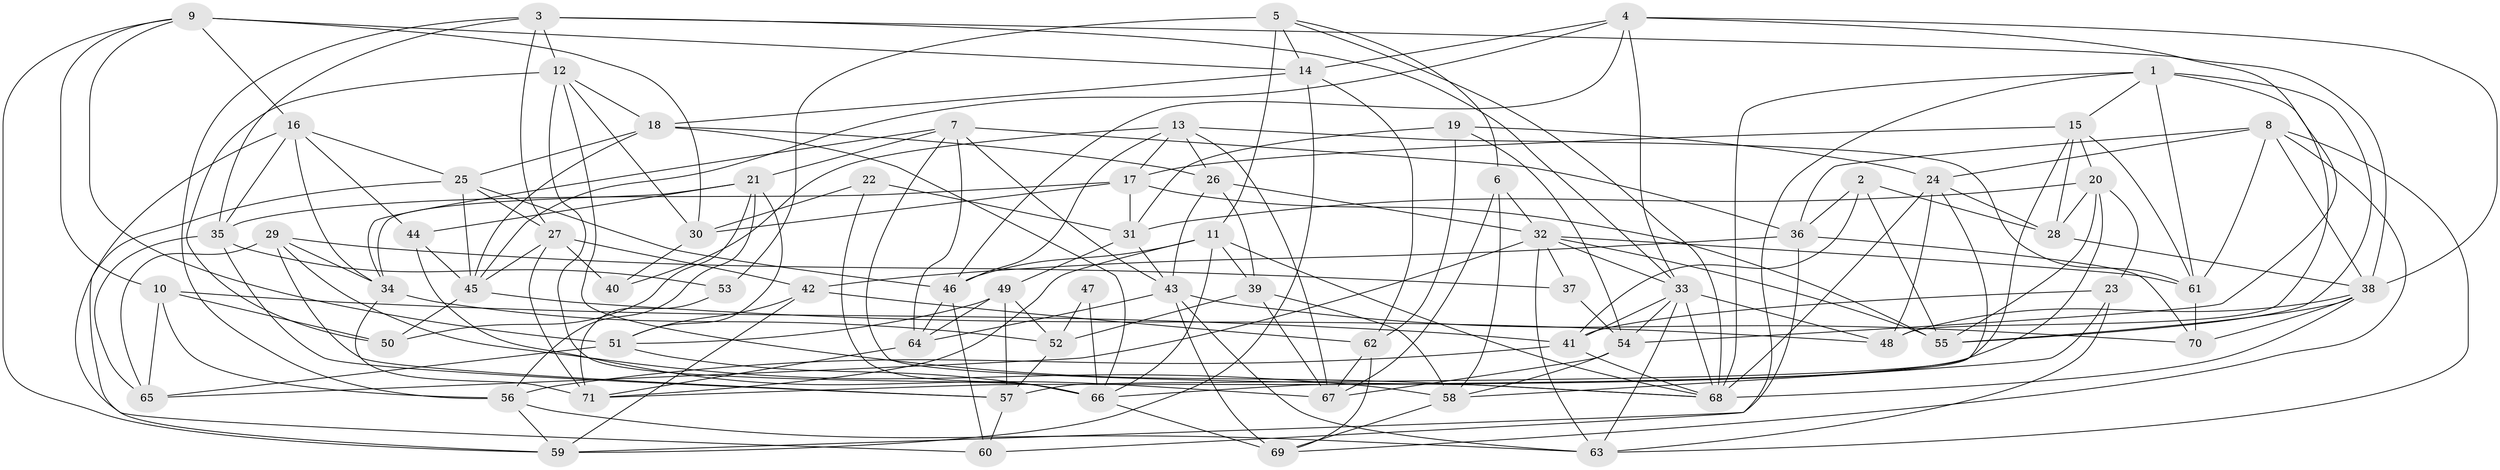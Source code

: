 // original degree distribution, {4: 1.0}
// Generated by graph-tools (version 1.1) at 2025/02/03/09/25 03:02:56]
// undirected, 71 vertices, 196 edges
graph export_dot {
graph [start="1"]
  node [color=gray90,style=filled];
  1;
  2;
  3;
  4;
  5;
  6;
  7;
  8;
  9;
  10;
  11;
  12;
  13;
  14;
  15;
  16;
  17;
  18;
  19;
  20;
  21;
  22;
  23;
  24;
  25;
  26;
  27;
  28;
  29;
  30;
  31;
  32;
  33;
  34;
  35;
  36;
  37;
  38;
  39;
  40;
  41;
  42;
  43;
  44;
  45;
  46;
  47;
  48;
  49;
  50;
  51;
  52;
  53;
  54;
  55;
  56;
  57;
  58;
  59;
  60;
  61;
  62;
  63;
  64;
  65;
  66;
  67;
  68;
  69;
  70;
  71;
  1 -- 15 [weight=1.0];
  1 -- 48 [weight=1.0];
  1 -- 55 [weight=1.0];
  1 -- 60 [weight=1.0];
  1 -- 61 [weight=1.0];
  1 -- 68 [weight=1.0];
  2 -- 28 [weight=1.0];
  2 -- 36 [weight=1.0];
  2 -- 41 [weight=1.0];
  2 -- 55 [weight=1.0];
  3 -- 12 [weight=1.0];
  3 -- 27 [weight=1.0];
  3 -- 33 [weight=1.0];
  3 -- 35 [weight=1.0];
  3 -- 38 [weight=1.0];
  3 -- 56 [weight=1.0];
  4 -- 14 [weight=1.0];
  4 -- 33 [weight=1.0];
  4 -- 38 [weight=1.0];
  4 -- 45 [weight=1.0];
  4 -- 46 [weight=1.0];
  4 -- 54 [weight=1.0];
  5 -- 6 [weight=1.0];
  5 -- 11 [weight=1.0];
  5 -- 14 [weight=1.0];
  5 -- 53 [weight=2.0];
  5 -- 68 [weight=1.0];
  6 -- 32 [weight=1.0];
  6 -- 58 [weight=1.0];
  6 -- 67 [weight=1.0];
  7 -- 21 [weight=1.0];
  7 -- 34 [weight=1.0];
  7 -- 36 [weight=1.0];
  7 -- 43 [weight=1.0];
  7 -- 64 [weight=1.0];
  7 -- 68 [weight=1.0];
  8 -- 24 [weight=1.0];
  8 -- 36 [weight=1.0];
  8 -- 38 [weight=1.0];
  8 -- 61 [weight=1.0];
  8 -- 63 [weight=1.0];
  8 -- 69 [weight=1.0];
  9 -- 10 [weight=1.0];
  9 -- 14 [weight=1.0];
  9 -- 16 [weight=1.0];
  9 -- 30 [weight=1.0];
  9 -- 51 [weight=1.0];
  9 -- 59 [weight=1.0];
  10 -- 41 [weight=1.0];
  10 -- 50 [weight=1.0];
  10 -- 56 [weight=1.0];
  10 -- 65 [weight=2.0];
  11 -- 39 [weight=1.0];
  11 -- 46 [weight=1.0];
  11 -- 66 [weight=1.0];
  11 -- 68 [weight=1.0];
  11 -- 71 [weight=1.0];
  12 -- 18 [weight=1.0];
  12 -- 30 [weight=1.0];
  12 -- 50 [weight=1.0];
  12 -- 66 [weight=1.0];
  12 -- 68 [weight=1.0];
  13 -- 17 [weight=1.0];
  13 -- 26 [weight=1.0];
  13 -- 40 [weight=1.0];
  13 -- 46 [weight=1.0];
  13 -- 61 [weight=1.0];
  13 -- 67 [weight=1.0];
  14 -- 18 [weight=1.0];
  14 -- 59 [weight=1.0];
  14 -- 62 [weight=1.0];
  15 -- 17 [weight=1.0];
  15 -- 20 [weight=1.0];
  15 -- 28 [weight=1.0];
  15 -- 57 [weight=1.0];
  15 -- 61 [weight=1.0];
  16 -- 25 [weight=1.0];
  16 -- 34 [weight=1.0];
  16 -- 35 [weight=1.0];
  16 -- 44 [weight=1.0];
  16 -- 60 [weight=1.0];
  17 -- 30 [weight=1.0];
  17 -- 31 [weight=1.0];
  17 -- 35 [weight=1.0];
  17 -- 55 [weight=1.0];
  18 -- 25 [weight=1.0];
  18 -- 26 [weight=1.0];
  18 -- 45 [weight=1.0];
  18 -- 66 [weight=1.0];
  19 -- 24 [weight=1.0];
  19 -- 31 [weight=1.0];
  19 -- 54 [weight=1.0];
  19 -- 62 [weight=1.0];
  20 -- 23 [weight=1.0];
  20 -- 28 [weight=1.0];
  20 -- 31 [weight=1.0];
  20 -- 55 [weight=1.0];
  20 -- 71 [weight=1.0];
  21 -- 34 [weight=1.0];
  21 -- 44 [weight=1.0];
  21 -- 50 [weight=1.0];
  21 -- 51 [weight=1.0];
  21 -- 56 [weight=1.0];
  22 -- 30 [weight=1.0];
  22 -- 31 [weight=1.0];
  22 -- 66 [weight=2.0];
  23 -- 41 [weight=1.0];
  23 -- 58 [weight=1.0];
  23 -- 63 [weight=1.0];
  24 -- 28 [weight=2.0];
  24 -- 48 [weight=1.0];
  24 -- 66 [weight=1.0];
  24 -- 68 [weight=2.0];
  25 -- 27 [weight=1.0];
  25 -- 45 [weight=1.0];
  25 -- 46 [weight=1.0];
  25 -- 59 [weight=1.0];
  26 -- 32 [weight=1.0];
  26 -- 39 [weight=2.0];
  26 -- 43 [weight=1.0];
  27 -- 40 [weight=1.0];
  27 -- 42 [weight=1.0];
  27 -- 45 [weight=1.0];
  27 -- 71 [weight=1.0];
  28 -- 38 [weight=1.0];
  29 -- 34 [weight=1.0];
  29 -- 37 [weight=2.0];
  29 -- 57 [weight=1.0];
  29 -- 58 [weight=1.0];
  29 -- 65 [weight=1.0];
  30 -- 40 [weight=2.0];
  31 -- 43 [weight=1.0];
  31 -- 49 [weight=1.0];
  32 -- 33 [weight=1.0];
  32 -- 37 [weight=1.0];
  32 -- 55 [weight=1.0];
  32 -- 61 [weight=1.0];
  32 -- 63 [weight=1.0];
  32 -- 65 [weight=1.0];
  33 -- 41 [weight=1.0];
  33 -- 48 [weight=1.0];
  33 -- 54 [weight=1.0];
  33 -- 63 [weight=1.0];
  33 -- 68 [weight=1.0];
  34 -- 52 [weight=1.0];
  34 -- 71 [weight=1.0];
  35 -- 53 [weight=1.0];
  35 -- 57 [weight=1.0];
  35 -- 65 [weight=1.0];
  36 -- 42 [weight=1.0];
  36 -- 59 [weight=1.0];
  36 -- 70 [weight=1.0];
  37 -- 54 [weight=1.0];
  38 -- 48 [weight=1.0];
  38 -- 55 [weight=1.0];
  38 -- 68 [weight=1.0];
  38 -- 70 [weight=1.0];
  39 -- 52 [weight=1.0];
  39 -- 58 [weight=1.0];
  39 -- 67 [weight=1.0];
  41 -- 56 [weight=1.0];
  41 -- 68 [weight=1.0];
  42 -- 51 [weight=1.0];
  42 -- 59 [weight=1.0];
  42 -- 62 [weight=2.0];
  43 -- 63 [weight=1.0];
  43 -- 64 [weight=1.0];
  43 -- 69 [weight=2.0];
  43 -- 70 [weight=1.0];
  44 -- 45 [weight=1.0];
  44 -- 67 [weight=1.0];
  45 -- 48 [weight=2.0];
  45 -- 50 [weight=1.0];
  46 -- 60 [weight=1.0];
  46 -- 64 [weight=1.0];
  47 -- 52 [weight=2.0];
  47 -- 66 [weight=2.0];
  49 -- 51 [weight=1.0];
  49 -- 52 [weight=1.0];
  49 -- 57 [weight=1.0];
  49 -- 64 [weight=2.0];
  51 -- 65 [weight=1.0];
  51 -- 66 [weight=1.0];
  52 -- 57 [weight=1.0];
  53 -- 71 [weight=1.0];
  54 -- 58 [weight=1.0];
  54 -- 67 [weight=1.0];
  56 -- 59 [weight=1.0];
  56 -- 63 [weight=1.0];
  57 -- 60 [weight=1.0];
  58 -- 69 [weight=1.0];
  61 -- 70 [weight=1.0];
  62 -- 67 [weight=1.0];
  62 -- 69 [weight=1.0];
  64 -- 71 [weight=1.0];
  66 -- 69 [weight=1.0];
}
